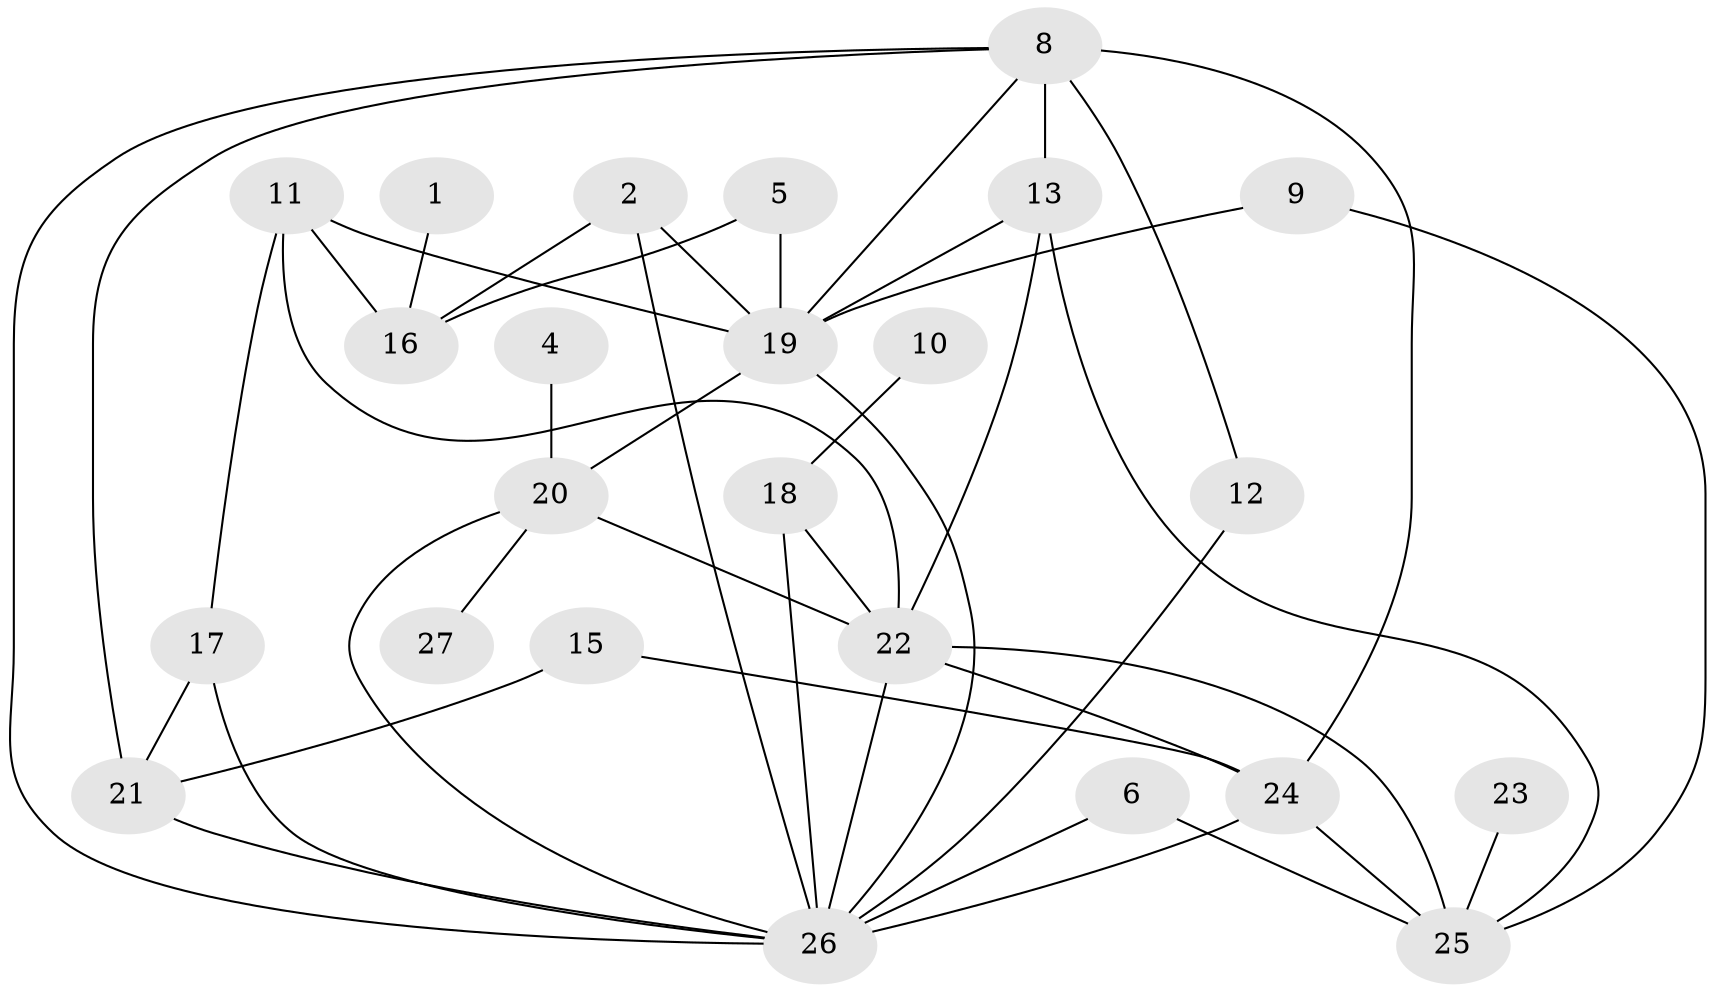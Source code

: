 // original degree distribution, {4: 0.24074074074074073, 1: 0.14814814814814814, 2: 0.24074074074074073, 3: 0.14814814814814814, 6: 0.05555555555555555, 0: 0.05555555555555555, 7: 0.018518518518518517, 5: 0.09259259259259259}
// Generated by graph-tools (version 1.1) at 2025/49/03/09/25 03:49:14]
// undirected, 24 vertices, 44 edges
graph export_dot {
graph [start="1"]
  node [color=gray90,style=filled];
  1;
  2;
  4;
  5;
  6;
  8;
  9;
  10;
  11;
  12;
  13;
  15;
  16;
  17;
  18;
  19;
  20;
  21;
  22;
  23;
  24;
  25;
  26;
  27;
  1 -- 16 [weight=1.0];
  2 -- 16 [weight=1.0];
  2 -- 19 [weight=1.0];
  2 -- 26 [weight=1.0];
  4 -- 20 [weight=1.0];
  5 -- 16 [weight=1.0];
  5 -- 19 [weight=1.0];
  6 -- 25 [weight=1.0];
  6 -- 26 [weight=1.0];
  8 -- 12 [weight=1.0];
  8 -- 13 [weight=1.0];
  8 -- 19 [weight=1.0];
  8 -- 21 [weight=1.0];
  8 -- 24 [weight=2.0];
  8 -- 26 [weight=1.0];
  9 -- 19 [weight=1.0];
  9 -- 25 [weight=2.0];
  10 -- 18 [weight=1.0];
  11 -- 16 [weight=1.0];
  11 -- 17 [weight=1.0];
  11 -- 19 [weight=1.0];
  11 -- 22 [weight=1.0];
  12 -- 26 [weight=1.0];
  13 -- 19 [weight=1.0];
  13 -- 22 [weight=1.0];
  13 -- 25 [weight=1.0];
  15 -- 21 [weight=1.0];
  15 -- 24 [weight=1.0];
  17 -- 21 [weight=1.0];
  17 -- 26 [weight=1.0];
  18 -- 22 [weight=1.0];
  18 -- 26 [weight=1.0];
  19 -- 20 [weight=1.0];
  19 -- 26 [weight=1.0];
  20 -- 22 [weight=1.0];
  20 -- 26 [weight=1.0];
  20 -- 27 [weight=1.0];
  21 -- 26 [weight=1.0];
  22 -- 24 [weight=3.0];
  22 -- 25 [weight=1.0];
  22 -- 26 [weight=2.0];
  23 -- 25 [weight=1.0];
  24 -- 25 [weight=2.0];
  24 -- 26 [weight=1.0];
}
